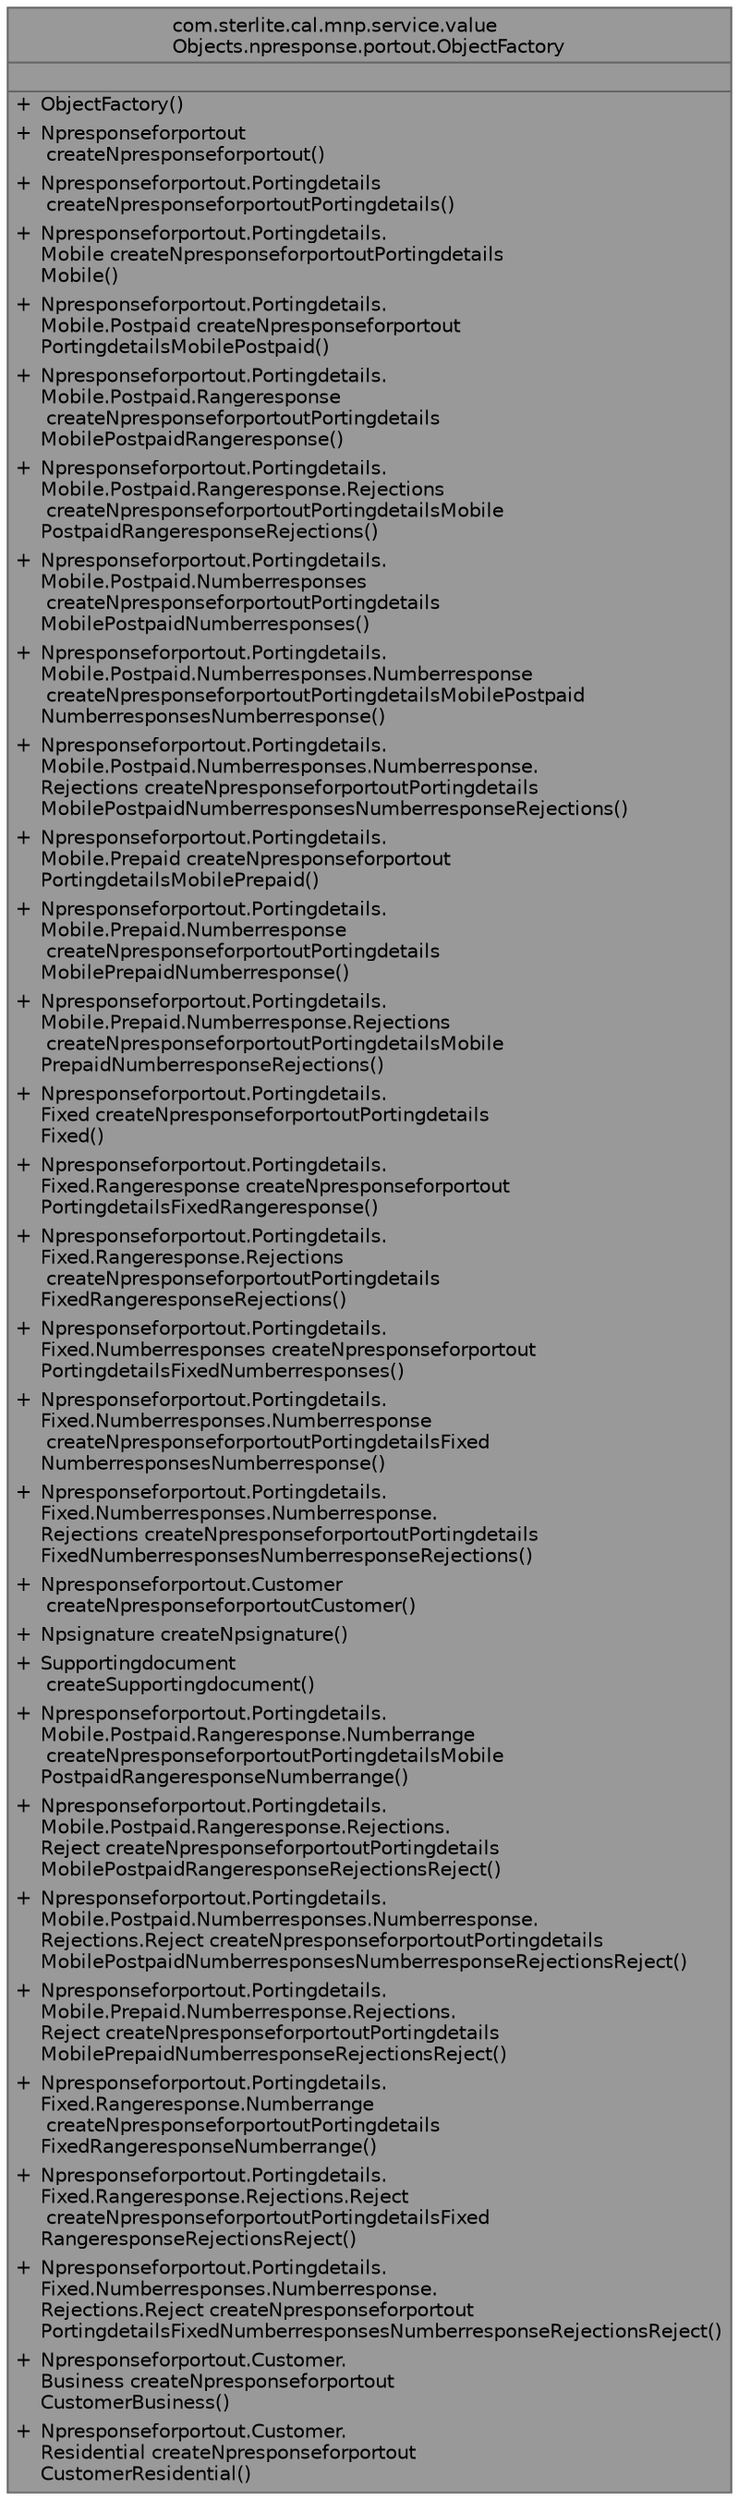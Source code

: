 digraph "com.sterlite.cal.mnp.service.valueObjects.npresponse.portout.ObjectFactory"
{
 // LATEX_PDF_SIZE
  bgcolor="transparent";
  edge [fontname=Helvetica,fontsize=10,labelfontname=Helvetica,labelfontsize=10];
  node [fontname=Helvetica,fontsize=10,shape=box,height=0.2,width=0.4];
  Node1 [id="Node000001",shape=plain,label=<<TABLE CELLBORDER="0" BORDER="1"><TR><TD COLSPAN="2" CELLPADDING="1" CELLSPACING="0">com.sterlite.cal.mnp.service.value<BR ALIGN="LEFT"/>Objects.npresponse.portout.ObjectFactory</TD></TR>
<HR/>
<TR><TD COLSPAN="2" CELLPADDING="1" CELLSPACING="0">&nbsp;</TD></TR>
<HR/>
<TR><TD VALIGN="top" CELLPADDING="1" CELLSPACING="0">+</TD><TD VALIGN="top" ALIGN="LEFT" CELLPADDING="1" CELLSPACING="0">ObjectFactory()<BR ALIGN="LEFT"/></TD></TR>
<TR><TD VALIGN="top" CELLPADDING="1" CELLSPACING="0">+</TD><TD VALIGN="top" ALIGN="LEFT" CELLPADDING="1" CELLSPACING="0">Npresponseforportout<BR ALIGN="LEFT"/> createNpresponseforportout()<BR ALIGN="LEFT"/></TD></TR>
<TR><TD VALIGN="top" CELLPADDING="1" CELLSPACING="0">+</TD><TD VALIGN="top" ALIGN="LEFT" CELLPADDING="1" CELLSPACING="0">Npresponseforportout.Portingdetails<BR ALIGN="LEFT"/> createNpresponseforportoutPortingdetails()<BR ALIGN="LEFT"/></TD></TR>
<TR><TD VALIGN="top" CELLPADDING="1" CELLSPACING="0">+</TD><TD VALIGN="top" ALIGN="LEFT" CELLPADDING="1" CELLSPACING="0">Npresponseforportout.Portingdetails.<BR ALIGN="LEFT"/>Mobile createNpresponseforportoutPortingdetails<BR ALIGN="LEFT"/>Mobile()<BR ALIGN="LEFT"/></TD></TR>
<TR><TD VALIGN="top" CELLPADDING="1" CELLSPACING="0">+</TD><TD VALIGN="top" ALIGN="LEFT" CELLPADDING="1" CELLSPACING="0">Npresponseforportout.Portingdetails.<BR ALIGN="LEFT"/>Mobile.Postpaid createNpresponseforportout<BR ALIGN="LEFT"/>PortingdetailsMobilePostpaid()<BR ALIGN="LEFT"/></TD></TR>
<TR><TD VALIGN="top" CELLPADDING="1" CELLSPACING="0">+</TD><TD VALIGN="top" ALIGN="LEFT" CELLPADDING="1" CELLSPACING="0">Npresponseforportout.Portingdetails.<BR ALIGN="LEFT"/>Mobile.Postpaid.Rangeresponse<BR ALIGN="LEFT"/> createNpresponseforportoutPortingdetails<BR ALIGN="LEFT"/>MobilePostpaidRangeresponse()<BR ALIGN="LEFT"/></TD></TR>
<TR><TD VALIGN="top" CELLPADDING="1" CELLSPACING="0">+</TD><TD VALIGN="top" ALIGN="LEFT" CELLPADDING="1" CELLSPACING="0">Npresponseforportout.Portingdetails.<BR ALIGN="LEFT"/>Mobile.Postpaid.Rangeresponse.Rejections<BR ALIGN="LEFT"/> createNpresponseforportoutPortingdetailsMobile<BR ALIGN="LEFT"/>PostpaidRangeresponseRejections()<BR ALIGN="LEFT"/></TD></TR>
<TR><TD VALIGN="top" CELLPADDING="1" CELLSPACING="0">+</TD><TD VALIGN="top" ALIGN="LEFT" CELLPADDING="1" CELLSPACING="0">Npresponseforportout.Portingdetails.<BR ALIGN="LEFT"/>Mobile.Postpaid.Numberresponses<BR ALIGN="LEFT"/> createNpresponseforportoutPortingdetails<BR ALIGN="LEFT"/>MobilePostpaidNumberresponses()<BR ALIGN="LEFT"/></TD></TR>
<TR><TD VALIGN="top" CELLPADDING="1" CELLSPACING="0">+</TD><TD VALIGN="top" ALIGN="LEFT" CELLPADDING="1" CELLSPACING="0">Npresponseforportout.Portingdetails.<BR ALIGN="LEFT"/>Mobile.Postpaid.Numberresponses.Numberresponse<BR ALIGN="LEFT"/> createNpresponseforportoutPortingdetailsMobilePostpaid<BR ALIGN="LEFT"/>NumberresponsesNumberresponse()<BR ALIGN="LEFT"/></TD></TR>
<TR><TD VALIGN="top" CELLPADDING="1" CELLSPACING="0">+</TD><TD VALIGN="top" ALIGN="LEFT" CELLPADDING="1" CELLSPACING="0">Npresponseforportout.Portingdetails.<BR ALIGN="LEFT"/>Mobile.Postpaid.Numberresponses.Numberresponse.<BR ALIGN="LEFT"/>Rejections createNpresponseforportoutPortingdetails<BR ALIGN="LEFT"/>MobilePostpaidNumberresponsesNumberresponseRejections()<BR ALIGN="LEFT"/></TD></TR>
<TR><TD VALIGN="top" CELLPADDING="1" CELLSPACING="0">+</TD><TD VALIGN="top" ALIGN="LEFT" CELLPADDING="1" CELLSPACING="0">Npresponseforportout.Portingdetails.<BR ALIGN="LEFT"/>Mobile.Prepaid createNpresponseforportout<BR ALIGN="LEFT"/>PortingdetailsMobilePrepaid()<BR ALIGN="LEFT"/></TD></TR>
<TR><TD VALIGN="top" CELLPADDING="1" CELLSPACING="0">+</TD><TD VALIGN="top" ALIGN="LEFT" CELLPADDING="1" CELLSPACING="0">Npresponseforportout.Portingdetails.<BR ALIGN="LEFT"/>Mobile.Prepaid.Numberresponse<BR ALIGN="LEFT"/> createNpresponseforportoutPortingdetails<BR ALIGN="LEFT"/>MobilePrepaidNumberresponse()<BR ALIGN="LEFT"/></TD></TR>
<TR><TD VALIGN="top" CELLPADDING="1" CELLSPACING="0">+</TD><TD VALIGN="top" ALIGN="LEFT" CELLPADDING="1" CELLSPACING="0">Npresponseforportout.Portingdetails.<BR ALIGN="LEFT"/>Mobile.Prepaid.Numberresponse.Rejections<BR ALIGN="LEFT"/> createNpresponseforportoutPortingdetailsMobile<BR ALIGN="LEFT"/>PrepaidNumberresponseRejections()<BR ALIGN="LEFT"/></TD></TR>
<TR><TD VALIGN="top" CELLPADDING="1" CELLSPACING="0">+</TD><TD VALIGN="top" ALIGN="LEFT" CELLPADDING="1" CELLSPACING="0">Npresponseforportout.Portingdetails.<BR ALIGN="LEFT"/>Fixed createNpresponseforportoutPortingdetails<BR ALIGN="LEFT"/>Fixed()<BR ALIGN="LEFT"/></TD></TR>
<TR><TD VALIGN="top" CELLPADDING="1" CELLSPACING="0">+</TD><TD VALIGN="top" ALIGN="LEFT" CELLPADDING="1" CELLSPACING="0">Npresponseforportout.Portingdetails.<BR ALIGN="LEFT"/>Fixed.Rangeresponse createNpresponseforportout<BR ALIGN="LEFT"/>PortingdetailsFixedRangeresponse()<BR ALIGN="LEFT"/></TD></TR>
<TR><TD VALIGN="top" CELLPADDING="1" CELLSPACING="0">+</TD><TD VALIGN="top" ALIGN="LEFT" CELLPADDING="1" CELLSPACING="0">Npresponseforportout.Portingdetails.<BR ALIGN="LEFT"/>Fixed.Rangeresponse.Rejections<BR ALIGN="LEFT"/> createNpresponseforportoutPortingdetails<BR ALIGN="LEFT"/>FixedRangeresponseRejections()<BR ALIGN="LEFT"/></TD></TR>
<TR><TD VALIGN="top" CELLPADDING="1" CELLSPACING="0">+</TD><TD VALIGN="top" ALIGN="LEFT" CELLPADDING="1" CELLSPACING="0">Npresponseforportout.Portingdetails.<BR ALIGN="LEFT"/>Fixed.Numberresponses createNpresponseforportout<BR ALIGN="LEFT"/>PortingdetailsFixedNumberresponses()<BR ALIGN="LEFT"/></TD></TR>
<TR><TD VALIGN="top" CELLPADDING="1" CELLSPACING="0">+</TD><TD VALIGN="top" ALIGN="LEFT" CELLPADDING="1" CELLSPACING="0">Npresponseforportout.Portingdetails.<BR ALIGN="LEFT"/>Fixed.Numberresponses.Numberresponse<BR ALIGN="LEFT"/> createNpresponseforportoutPortingdetailsFixed<BR ALIGN="LEFT"/>NumberresponsesNumberresponse()<BR ALIGN="LEFT"/></TD></TR>
<TR><TD VALIGN="top" CELLPADDING="1" CELLSPACING="0">+</TD><TD VALIGN="top" ALIGN="LEFT" CELLPADDING="1" CELLSPACING="0">Npresponseforportout.Portingdetails.<BR ALIGN="LEFT"/>Fixed.Numberresponses.Numberresponse.<BR ALIGN="LEFT"/>Rejections createNpresponseforportoutPortingdetails<BR ALIGN="LEFT"/>FixedNumberresponsesNumberresponseRejections()<BR ALIGN="LEFT"/></TD></TR>
<TR><TD VALIGN="top" CELLPADDING="1" CELLSPACING="0">+</TD><TD VALIGN="top" ALIGN="LEFT" CELLPADDING="1" CELLSPACING="0">Npresponseforportout.Customer<BR ALIGN="LEFT"/> createNpresponseforportoutCustomer()<BR ALIGN="LEFT"/></TD></TR>
<TR><TD VALIGN="top" CELLPADDING="1" CELLSPACING="0">+</TD><TD VALIGN="top" ALIGN="LEFT" CELLPADDING="1" CELLSPACING="0">Npsignature createNpsignature()<BR ALIGN="LEFT"/></TD></TR>
<TR><TD VALIGN="top" CELLPADDING="1" CELLSPACING="0">+</TD><TD VALIGN="top" ALIGN="LEFT" CELLPADDING="1" CELLSPACING="0">Supportingdocument<BR ALIGN="LEFT"/> createSupportingdocument()<BR ALIGN="LEFT"/></TD></TR>
<TR><TD VALIGN="top" CELLPADDING="1" CELLSPACING="0">+</TD><TD VALIGN="top" ALIGN="LEFT" CELLPADDING="1" CELLSPACING="0">Npresponseforportout.Portingdetails.<BR ALIGN="LEFT"/>Mobile.Postpaid.Rangeresponse.Numberrange<BR ALIGN="LEFT"/> createNpresponseforportoutPortingdetailsMobile<BR ALIGN="LEFT"/>PostpaidRangeresponseNumberrange()<BR ALIGN="LEFT"/></TD></TR>
<TR><TD VALIGN="top" CELLPADDING="1" CELLSPACING="0">+</TD><TD VALIGN="top" ALIGN="LEFT" CELLPADDING="1" CELLSPACING="0">Npresponseforportout.Portingdetails.<BR ALIGN="LEFT"/>Mobile.Postpaid.Rangeresponse.Rejections.<BR ALIGN="LEFT"/>Reject createNpresponseforportoutPortingdetails<BR ALIGN="LEFT"/>MobilePostpaidRangeresponseRejectionsReject()<BR ALIGN="LEFT"/></TD></TR>
<TR><TD VALIGN="top" CELLPADDING="1" CELLSPACING="0">+</TD><TD VALIGN="top" ALIGN="LEFT" CELLPADDING="1" CELLSPACING="0">Npresponseforportout.Portingdetails.<BR ALIGN="LEFT"/>Mobile.Postpaid.Numberresponses.Numberresponse.<BR ALIGN="LEFT"/>Rejections.Reject createNpresponseforportoutPortingdetails<BR ALIGN="LEFT"/>MobilePostpaidNumberresponsesNumberresponseRejectionsReject()<BR ALIGN="LEFT"/></TD></TR>
<TR><TD VALIGN="top" CELLPADDING="1" CELLSPACING="0">+</TD><TD VALIGN="top" ALIGN="LEFT" CELLPADDING="1" CELLSPACING="0">Npresponseforportout.Portingdetails.<BR ALIGN="LEFT"/>Mobile.Prepaid.Numberresponse.Rejections.<BR ALIGN="LEFT"/>Reject createNpresponseforportoutPortingdetails<BR ALIGN="LEFT"/>MobilePrepaidNumberresponseRejectionsReject()<BR ALIGN="LEFT"/></TD></TR>
<TR><TD VALIGN="top" CELLPADDING="1" CELLSPACING="0">+</TD><TD VALIGN="top" ALIGN="LEFT" CELLPADDING="1" CELLSPACING="0">Npresponseforportout.Portingdetails.<BR ALIGN="LEFT"/>Fixed.Rangeresponse.Numberrange<BR ALIGN="LEFT"/> createNpresponseforportoutPortingdetails<BR ALIGN="LEFT"/>FixedRangeresponseNumberrange()<BR ALIGN="LEFT"/></TD></TR>
<TR><TD VALIGN="top" CELLPADDING="1" CELLSPACING="0">+</TD><TD VALIGN="top" ALIGN="LEFT" CELLPADDING="1" CELLSPACING="0">Npresponseforportout.Portingdetails.<BR ALIGN="LEFT"/>Fixed.Rangeresponse.Rejections.Reject<BR ALIGN="LEFT"/> createNpresponseforportoutPortingdetailsFixed<BR ALIGN="LEFT"/>RangeresponseRejectionsReject()<BR ALIGN="LEFT"/></TD></TR>
<TR><TD VALIGN="top" CELLPADDING="1" CELLSPACING="0">+</TD><TD VALIGN="top" ALIGN="LEFT" CELLPADDING="1" CELLSPACING="0">Npresponseforportout.Portingdetails.<BR ALIGN="LEFT"/>Fixed.Numberresponses.Numberresponse.<BR ALIGN="LEFT"/>Rejections.Reject createNpresponseforportout<BR ALIGN="LEFT"/>PortingdetailsFixedNumberresponsesNumberresponseRejectionsReject()<BR ALIGN="LEFT"/></TD></TR>
<TR><TD VALIGN="top" CELLPADDING="1" CELLSPACING="0">+</TD><TD VALIGN="top" ALIGN="LEFT" CELLPADDING="1" CELLSPACING="0">Npresponseforportout.Customer.<BR ALIGN="LEFT"/>Business createNpresponseforportout<BR ALIGN="LEFT"/>CustomerBusiness()<BR ALIGN="LEFT"/></TD></TR>
<TR><TD VALIGN="top" CELLPADDING="1" CELLSPACING="0">+</TD><TD VALIGN="top" ALIGN="LEFT" CELLPADDING="1" CELLSPACING="0">Npresponseforportout.Customer.<BR ALIGN="LEFT"/>Residential createNpresponseforportout<BR ALIGN="LEFT"/>CustomerResidential()<BR ALIGN="LEFT"/></TD></TR>
</TABLE>>
,height=0.2,width=0.4,color="gray40", fillcolor="grey60", style="filled", fontcolor="black",tooltip=" "];
}
